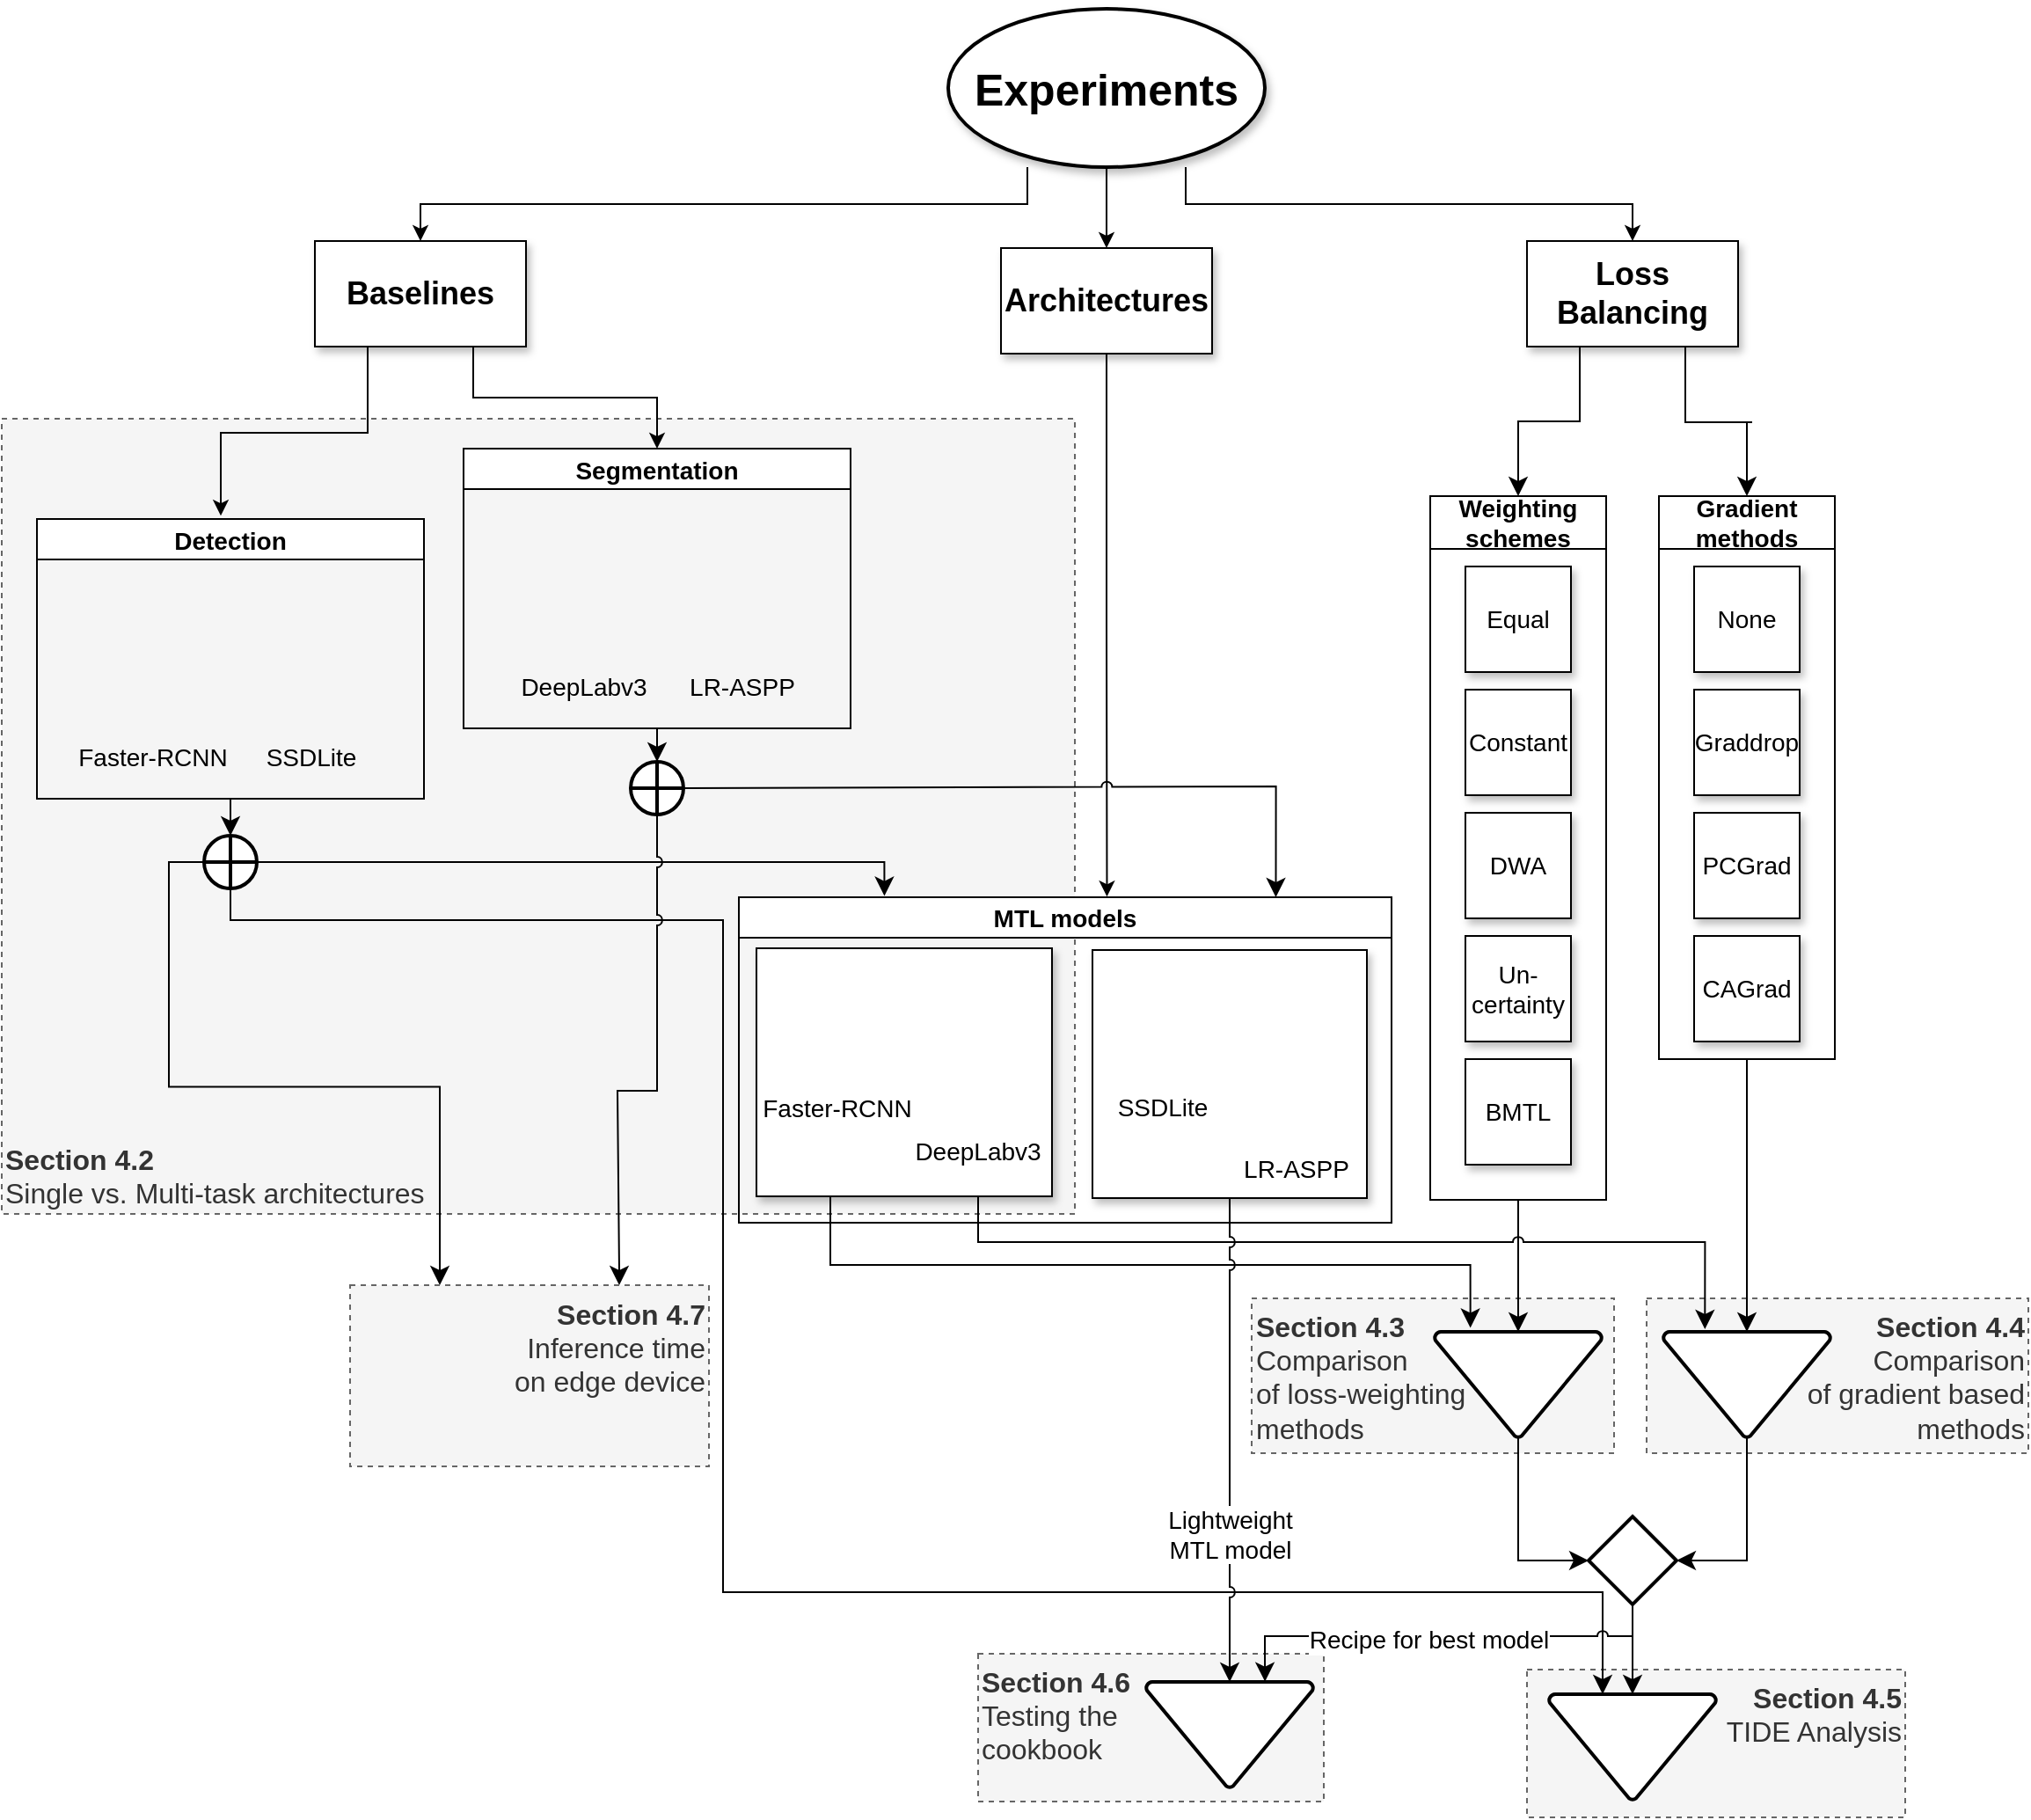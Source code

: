 <mxfile version="20.8.20" type="device" pages="2"><diagram id="kgpKYQtTHZ0yAKxKKP6v" name="Architecture map "><mxGraphModel dx="1900" dy="645" grid="1" gridSize="10" guides="1" tooltips="1" connect="1" arrows="1" fold="1" page="1" pageScale="1" pageWidth="850" pageHeight="1100" math="0" shadow="0"><root><mxCell id="0"/><mxCell id="1" parent="0"/><mxCell id="DkZhqdJDc62oxKZtcoR8-10" value="&lt;b&gt;Section 4.6&lt;/b&gt;&lt;br&gt;Testing the&lt;br&gt;cookbook" style="rounded=0;whiteSpace=wrap;html=1;glass=0;strokeColor=#666666;fontSize=16;fillColor=#f5f5f5;dashed=1;verticalAlign=top;align=left;fontColor=#333333;" parent="1" vertex="1"><mxGeometry x="255" y="950" width="196.5" height="84" as="geometry"/></mxCell><mxCell id="PfqBYyrYdKIxIjq-HDQ9-119" value="&lt;b&gt;Section 4.3&lt;br&gt;&lt;/b&gt;Comparison&lt;br&gt;of loss-weighting&lt;br&gt;methods" style="rounded=0;whiteSpace=wrap;html=1;glass=0;strokeColor=#666666;fontSize=16;fillColor=#f5f5f5;dashed=1;verticalAlign=top;align=left;fontColor=#333333;" parent="1" vertex="1"><mxGeometry x="410.5" y="748" width="206" height="88" as="geometry"/></mxCell><mxCell id="PfqBYyrYdKIxIjq-HDQ9-120" value="&lt;b&gt;Section 4.4&lt;br&gt;&lt;/b&gt;Comparison&lt;br&gt;of gradient based&lt;br&gt;methods" style="rounded=0;whiteSpace=wrap;html=1;glass=0;strokeColor=#666666;fontSize=16;fillColor=#f5f5f5;dashed=1;verticalAlign=top;align=right;fontColor=#333333;" parent="1" vertex="1"><mxGeometry x="635" y="748" width="217" height="88" as="geometry"/></mxCell><mxCell id="PfqBYyrYdKIxIjq-HDQ9-121" value="&lt;b&gt;Section 4.5&lt;/b&gt;&lt;br&gt;TIDE Analysis" style="rounded=0;whiteSpace=wrap;html=1;glass=0;strokeColor=#666666;fontSize=16;fillColor=#f5f5f5;dashed=1;verticalAlign=top;align=right;fontColor=#333333;" parent="1" vertex="1"><mxGeometry x="567" y="959" width="215" height="84" as="geometry"/></mxCell><mxCell id="PfqBYyrYdKIxIjq-HDQ9-96" value="&lt;b style=&quot;&quot;&gt;Section 4.2&lt;br&gt;&lt;/b&gt;Single vs. Multi-task architectures" style="rounded=0;whiteSpace=wrap;html=1;glass=0;strokeColor=#666666;fontSize=16;fillColor=#f5f5f5;dashed=1;verticalAlign=bottom;align=left;fontColor=#333333;" parent="1" vertex="1"><mxGeometry x="-300" y="248" width="610" height="452" as="geometry"/></mxCell><mxCell id="8-hcgIQhrt1f13P_pbqI-6" style="edgeStyle=orthogonalEdgeStyle;orthogonalLoop=1;jettySize=auto;html=1;exitX=0.25;exitY=1;exitDx=0;exitDy=0;rounded=0;labelBackgroundColor=none;fontColor=default;fontSize=14;strokeWidth=1;" parent="1" source="8-hcgIQhrt1f13P_pbqI-1" target="8-hcgIQhrt1f13P_pbqI-2" edge="1"><mxGeometry relative="1" as="geometry"/></mxCell><mxCell id="8-hcgIQhrt1f13P_pbqI-8" style="edgeStyle=orthogonalEdgeStyle;orthogonalLoop=1;jettySize=auto;html=1;exitX=0.75;exitY=1;exitDx=0;exitDy=0;rounded=0;labelBackgroundColor=none;fontColor=default;fontSize=14;strokeWidth=1;" parent="1" source="8-hcgIQhrt1f13P_pbqI-1" target="8-hcgIQhrt1f13P_pbqI-4" edge="1"><mxGeometry relative="1" as="geometry"/></mxCell><mxCell id="Mx8jgaXCd5sibuefGBAB-28" style="edgeStyle=orthogonalEdgeStyle;rounded=0;orthogonalLoop=1;jettySize=auto;html=1;exitX=0.5;exitY=1;exitDx=0;exitDy=0;exitPerimeter=0;fontFamily=Helvetica;fontSize=14;fontColor=default;startSize=23;" parent="1" source="8-hcgIQhrt1f13P_pbqI-1" target="8-hcgIQhrt1f13P_pbqI-3" edge="1"><mxGeometry relative="1" as="geometry"/></mxCell><mxCell id="8-hcgIQhrt1f13P_pbqI-1" value="Experiments" style="whiteSpace=wrap;html=1;rounded=0;labelBackgroundColor=none;fontSize=25;fontStyle=1;strokeWidth=2;labelBorderColor=none;shadow=1;shape=mxgraph.flowchart.start_1;aspect=fixed;" parent="1" vertex="1"><mxGeometry x="238" y="15" width="180" height="90" as="geometry"/></mxCell><mxCell id="8-hcgIQhrt1f13P_pbqI-40" style="edgeStyle=orthogonalEdgeStyle;orthogonalLoop=1;jettySize=auto;html=1;exitX=0.25;exitY=1;exitDx=0;exitDy=0;entryX=0.475;entryY=-0.012;entryDx=0;entryDy=0;entryPerimeter=0;rounded=0;labelBackgroundColor=none;fontColor=default;fontSize=14;" parent="1" source="8-hcgIQhrt1f13P_pbqI-2" target="8-hcgIQhrt1f13P_pbqI-78" edge="1"><mxGeometry relative="1" as="geometry"><mxPoint x="-25" y="280" as="targetPoint"/></mxGeometry></mxCell><mxCell id="8-hcgIQhrt1f13P_pbqI-41" style="edgeStyle=orthogonalEdgeStyle;orthogonalLoop=1;jettySize=auto;html=1;exitX=0.75;exitY=1;exitDx=0;exitDy=0;entryX=0.5;entryY=0;entryDx=0;entryDy=0;rounded=0;labelBackgroundColor=none;fontColor=default;fontSize=14;" parent="1" source="8-hcgIQhrt1f13P_pbqI-2" target="PfqBYyrYdKIxIjq-HDQ9-33" edge="1"><mxGeometry relative="1" as="geometry"><mxPoint x="54" y="265" as="targetPoint"/></mxGeometry></mxCell><mxCell id="8-hcgIQhrt1f13P_pbqI-2" value="Baselines" style="whiteSpace=wrap;html=1;rounded=0;labelBackgroundColor=none;fontSize=18;fontStyle=1;strokeWidth=1;labelBorderColor=none;shadow=1;" parent="1" vertex="1"><mxGeometry x="-122" y="147" width="120" height="60" as="geometry"/></mxCell><mxCell id="8-hcgIQhrt1f13P_pbqI-81" style="edgeStyle=orthogonalEdgeStyle;orthogonalLoop=1;jettySize=auto;html=1;exitX=0.5;exitY=1;exitDx=0;exitDy=0;entryX=0.564;entryY=-0.002;entryDx=0;entryDy=0;rounded=0;labelBackgroundColor=none;fontColor=default;fontSize=14;entryPerimeter=0;" parent="1" source="8-hcgIQhrt1f13P_pbqI-3" target="Mx8jgaXCd5sibuefGBAB-18" edge="1"><mxGeometry relative="1" as="geometry"><mxPoint x="319.5" y="520" as="targetPoint"/></mxGeometry></mxCell><mxCell id="8-hcgIQhrt1f13P_pbqI-3" value="Architectures" style="whiteSpace=wrap;html=1;rounded=0;labelBackgroundColor=none;fontSize=18;fontStyle=1;strokeWidth=1;labelBorderColor=none;shadow=1;" parent="1" vertex="1"><mxGeometry x="268" y="151" width="120" height="60" as="geometry"/></mxCell><mxCell id="PfqBYyrYdKIxIjq-HDQ9-105" style="edgeStyle=orthogonalEdgeStyle;rounded=0;orthogonalLoop=1;jettySize=auto;html=1;exitX=0.25;exitY=1;exitDx=0;exitDy=0;fontSize=14;startSize=8;endSize=8;" parent="1" source="8-hcgIQhrt1f13P_pbqI-4" target="8-hcgIQhrt1f13P_pbqI-130" edge="1"><mxGeometry relative="1" as="geometry"><mxPoint x="679.13" y="299.18" as="targetPoint"/></mxGeometry></mxCell><mxCell id="PfqBYyrYdKIxIjq-HDQ9-106" style="edgeStyle=orthogonalEdgeStyle;rounded=0;orthogonalLoop=1;jettySize=auto;html=1;exitX=0.75;exitY=1;exitDx=0;exitDy=0;fontSize=14;startSize=8;endSize=8;entryX=0.5;entryY=0;entryDx=0;entryDy=0;" parent="1" source="8-hcgIQhrt1f13P_pbqI-4" target="PfqBYyrYdKIxIjq-HDQ9-97" edge="1"><mxGeometry relative="1" as="geometry"><Array as="points"><mxPoint x="695" y="250"/><mxPoint x="730" y="250"/></Array></mxGeometry></mxCell><mxCell id="8-hcgIQhrt1f13P_pbqI-4" value="Loss Balancing" style="whiteSpace=wrap;html=1;rounded=0;labelBackgroundColor=none;fontSize=18;fontStyle=1;strokeWidth=1;labelBorderColor=none;shadow=1;" parent="1" vertex="1"><mxGeometry x="567" y="147" width="120" height="60" as="geometry"/></mxCell><mxCell id="PfqBYyrYdKIxIjq-HDQ9-42" style="edgeStyle=orthogonalEdgeStyle;orthogonalLoop=1;jettySize=auto;html=1;exitX=1;exitY=0.5;exitDx=0;exitDy=0;entryX=0.223;entryY=-0.004;entryDx=0;entryDy=0;fontSize=14;startSize=8;endSize=8;rounded=0;exitPerimeter=0;entryPerimeter=0;" parent="1" source="57EHdUrbjFuscUW8FKz--9" target="Mx8jgaXCd5sibuefGBAB-18" edge="1"><mxGeometry relative="1" as="geometry"><mxPoint x="214.75" y="520" as="targetPoint"/></mxGeometry></mxCell><mxCell id="PfqBYyrYdKIxIjq-HDQ9-131" style="edgeStyle=orthogonalEdgeStyle;rounded=0;orthogonalLoop=1;jettySize=auto;html=1;fontSize=14;startSize=8;endSize=8;startArrow=none;exitX=0.5;exitY=1;exitDx=0;exitDy=0;exitPerimeter=0;jumpStyle=arc;" parent="1" source="57EHdUrbjFuscUW8FKz--9" target="PfqBYyrYdKIxIjq-HDQ9-116" edge="1"><mxGeometry relative="1" as="geometry"><mxPoint x="610" y="960" as="targetPoint"/><Array as="points"><mxPoint x="-170" y="533"/><mxPoint x="110" y="533"/><mxPoint x="110" y="915"/><mxPoint x="610" y="915"/></Array></mxGeometry></mxCell><mxCell id="57EHdUrbjFuscUW8FKz--7" style="edgeStyle=orthogonalEdgeStyle;rounded=0;orthogonalLoop=1;jettySize=auto;html=1;exitX=0;exitY=0.5;exitDx=0;exitDy=0;entryX=0.25;entryY=0;entryDx=0;entryDy=0;strokeWidth=1;fontSize=18;startSize=8;endSize=8;startArrow=none;exitPerimeter=0;jumpStyle=arc;" parent="1" source="57EHdUrbjFuscUW8FKz--9" target="57EHdUrbjFuscUW8FKz--6" edge="1"><mxGeometry relative="1" as="geometry"/></mxCell><mxCell id="57EHdUrbjFuscUW8FKz--23" style="edgeStyle=orthogonalEdgeStyle;rounded=0;orthogonalLoop=1;jettySize=auto;html=1;exitX=0.5;exitY=1;exitDx=0;exitDy=0;entryX=0.5;entryY=0;entryDx=0;entryDy=0;entryPerimeter=0;strokeWidth=1;fontSize=18;startSize=8;endSize=8;" parent="1" source="8-hcgIQhrt1f13P_pbqI-78" target="57EHdUrbjFuscUW8FKz--9" edge="1"><mxGeometry relative="1" as="geometry"/></mxCell><mxCell id="8-hcgIQhrt1f13P_pbqI-78" value="Detection" style="swimlane;labelBorderColor=none;labelBackgroundColor=none;glass=0;rounded=0;fontSize=14;fillColor=#FFFFFF;" parent="1" vertex="1"><mxGeometry x="-280" y="305" width="220" height="159" as="geometry"/></mxCell><mxCell id="PfqBYyrYdKIxIjq-HDQ9-111" style="edgeStyle=orthogonalEdgeStyle;rounded=0;orthogonalLoop=1;jettySize=auto;html=1;exitX=0.5;exitY=1;exitDx=0;exitDy=0;entryX=0.5;entryY=0;entryDx=0;entryDy=0;entryPerimeter=0;fontSize=14;startSize=8;endSize=8;" parent="1" source="8-hcgIQhrt1f13P_pbqI-130" target="PfqBYyrYdKIxIjq-HDQ9-108" edge="1"><mxGeometry relative="1" as="geometry"/></mxCell><mxCell id="8-hcgIQhrt1f13P_pbqI-130" value="Weighting schemes" style="swimlane;labelBackgroundColor=none;fontFamily=Helvetica;fontSize=14;startSize=30;whiteSpace=wrap;rounded=0;" parent="1" vertex="1"><mxGeometry x="512" y="292" width="100" height="400" as="geometry"/></mxCell><mxCell id="8-hcgIQhrt1f13P_pbqI-125" value="Constant" style="rounded=0;whiteSpace=wrap;html=1;labelBackgroundColor=none;fontFamily=Helvetica;fontSize=14;startSize=30;shadow=1;" parent="8-hcgIQhrt1f13P_pbqI-130" vertex="1"><mxGeometry x="20" y="110" width="60" height="60" as="geometry"/></mxCell><mxCell id="8-hcgIQhrt1f13P_pbqI-126" value="DWA" style="rounded=0;whiteSpace=wrap;html=1;labelBackgroundColor=none;fontFamily=Helvetica;fontSize=14;startSize=30;shadow=1;" parent="8-hcgIQhrt1f13P_pbqI-130" vertex="1"><mxGeometry x="20" y="180" width="60" height="60" as="geometry"/></mxCell><mxCell id="8-hcgIQhrt1f13P_pbqI-127" value="Un-certainty" style="rounded=0;whiteSpace=wrap;html=1;labelBackgroundColor=none;fontFamily=Helvetica;fontSize=14;startSize=30;shadow=1;" parent="8-hcgIQhrt1f13P_pbqI-130" vertex="1"><mxGeometry x="20" y="250" width="60" height="60" as="geometry"/></mxCell><mxCell id="8-hcgIQhrt1f13P_pbqI-129" value="BMTL" style="rounded=0;whiteSpace=wrap;html=1;labelBackgroundColor=none;fontFamily=Helvetica;fontSize=14;startSize=30;shadow=1;" parent="8-hcgIQhrt1f13P_pbqI-130" vertex="1"><mxGeometry x="20" y="320" width="60" height="60" as="geometry"/></mxCell><mxCell id="8-hcgIQhrt1f13P_pbqI-137" value="Equal" style="rounded=0;whiteSpace=wrap;html=1;labelBackgroundColor=none;fontFamily=Helvetica;fontSize=14;startSize=30;shadow=1;" parent="8-hcgIQhrt1f13P_pbqI-130" vertex="1"><mxGeometry x="20" y="40" width="60" height="60" as="geometry"/></mxCell><mxCell id="PfqBYyrYdKIxIjq-HDQ9-41" style="edgeStyle=orthogonalEdgeStyle;orthogonalLoop=1;jettySize=auto;html=1;entryX=0.25;entryY=1;entryDx=0;entryDy=0;fontSize=14;startSize=8;endSize=8;rounded=0;exitX=1;exitY=0.5;exitDx=0;exitDy=0;exitPerimeter=0;jumpStyle=arc;" parent="1" source="57EHdUrbjFuscUW8FKz--19" edge="1"><mxGeometry relative="1" as="geometry"><Array as="points"><mxPoint x="424" y="457"/></Array><mxPoint x="424.25" y="520" as="targetPoint"/></mxGeometry></mxCell><mxCell id="57EHdUrbjFuscUW8FKz--8" style="edgeStyle=orthogonalEdgeStyle;rounded=0;orthogonalLoop=1;jettySize=auto;html=1;exitX=0.5;exitY=1;exitDx=0;exitDy=0;entryX=0.75;entryY=0;entryDx=0;entryDy=0;strokeWidth=1;fontSize=18;startSize=8;endSize=8;startArrow=none;jumpStyle=arc;" parent="1" source="57EHdUrbjFuscUW8FKz--19" target="57EHdUrbjFuscUW8FKz--6" edge="1"><mxGeometry relative="1" as="geometry"><Array as="points"><mxPoint x="73" y="630"/><mxPoint x="50" y="630"/><mxPoint x="50" y="720"/><mxPoint x="51" y="720"/></Array></mxGeometry></mxCell><mxCell id="57EHdUrbjFuscUW8FKz--21" style="edgeStyle=orthogonalEdgeStyle;rounded=0;orthogonalLoop=1;jettySize=auto;html=1;exitX=0.5;exitY=1;exitDx=0;exitDy=0;entryX=0.5;entryY=0;entryDx=0;entryDy=0;entryPerimeter=0;strokeWidth=1;fontSize=18;startSize=8;endSize=8;" parent="1" source="PfqBYyrYdKIxIjq-HDQ9-33" target="57EHdUrbjFuscUW8FKz--19" edge="1"><mxGeometry relative="1" as="geometry"/></mxCell><mxCell id="PfqBYyrYdKIxIjq-HDQ9-33" value="Segmentation" style="swimlane;labelBorderColor=none;labelBackgroundColor=none;glass=0;rounded=0;fontSize=14;fillColor=#FFFFFF;" parent="1" vertex="1"><mxGeometry x="-37.5" y="265" width="220" height="159" as="geometry"/></mxCell><mxCell id="57EHdUrbjFuscUW8FKz--49" value="DeepLabv3" style="shape=image;verticalLabelPosition=bottom;labelBackgroundColor=none;verticalAlign=top;aspect=fixed;imageAspect=0;image=https://cdn-icons-png.flaticon.com/512/6461/6461819.png;imageBackground=none;fontSize=14;flipV=0;flipH=1;" parent="PfqBYyrYdKIxIjq-HDQ9-33" vertex="1"><mxGeometry x="27.5" y="38.5" width="82" height="82" as="geometry"/></mxCell><mxCell id="PfqBYyrYdKIxIjq-HDQ9-113" style="edgeStyle=orthogonalEdgeStyle;rounded=0;orthogonalLoop=1;jettySize=auto;html=1;exitX=0.5;exitY=1;exitDx=0;exitDy=0;entryX=0.5;entryY=0;entryDx=0;entryDy=0;entryPerimeter=0;fontSize=14;startSize=8;endSize=8;" parent="1" source="PfqBYyrYdKIxIjq-HDQ9-97" target="PfqBYyrYdKIxIjq-HDQ9-109" edge="1"><mxGeometry relative="1" as="geometry"/></mxCell><mxCell id="PfqBYyrYdKIxIjq-HDQ9-97" value="Gradient methods" style="swimlane;labelBackgroundColor=none;fontFamily=Helvetica;fontSize=14;startSize=30;whiteSpace=wrap;rounded=0;" parent="1" vertex="1"><mxGeometry x="642" y="292" width="100" height="320" as="geometry"/></mxCell><mxCell id="PfqBYyrYdKIxIjq-HDQ9-98" value="Graddrop" style="rounded=0;whiteSpace=wrap;html=1;labelBackgroundColor=none;fontFamily=Helvetica;fontSize=14;startSize=30;shadow=1;" parent="PfqBYyrYdKIxIjq-HDQ9-97" vertex="1"><mxGeometry x="20" y="110" width="60" height="60" as="geometry"/></mxCell><mxCell id="PfqBYyrYdKIxIjq-HDQ9-99" value="PCGrad" style="rounded=0;whiteSpace=wrap;html=1;labelBackgroundColor=none;fontFamily=Helvetica;fontSize=14;startSize=30;shadow=1;" parent="PfqBYyrYdKIxIjq-HDQ9-97" vertex="1"><mxGeometry x="20" y="180" width="60" height="60" as="geometry"/></mxCell><mxCell id="PfqBYyrYdKIxIjq-HDQ9-100" value="CAGrad" style="rounded=0;whiteSpace=wrap;html=1;labelBackgroundColor=none;fontFamily=Helvetica;fontSize=14;startSize=30;shadow=1;" parent="PfqBYyrYdKIxIjq-HDQ9-97" vertex="1"><mxGeometry x="20" y="250" width="60" height="60" as="geometry"/></mxCell><mxCell id="PfqBYyrYdKIxIjq-HDQ9-102" value="None" style="rounded=0;whiteSpace=wrap;html=1;labelBackgroundColor=none;fontFamily=Helvetica;fontSize=14;startSize=30;shadow=1;" parent="PfqBYyrYdKIxIjq-HDQ9-97" vertex="1"><mxGeometry x="20" y="40" width="60" height="60" as="geometry"/></mxCell><mxCell id="DkZhqdJDc62oxKZtcoR8-2" style="edgeStyle=orthogonalEdgeStyle;rounded=0;orthogonalLoop=1;jettySize=auto;html=1;exitX=0.5;exitY=1;exitDx=0;exitDy=0;exitPerimeter=0;entryX=0;entryY=0.5;entryDx=0;entryDy=0;fontSize=14;startSize=8;endSize=8;entryPerimeter=0;" parent="1" source="PfqBYyrYdKIxIjq-HDQ9-108" target="DkZhqdJDc62oxKZtcoR8-1" edge="1"><mxGeometry relative="1" as="geometry"/></mxCell><mxCell id="PfqBYyrYdKIxIjq-HDQ9-108" value="" style="strokeWidth=2;html=1;shape=mxgraph.flowchart.merge_or_storage;whiteSpace=wrap;glass=0;strokeColor=#000000;fontSize=14;fillColor=default;gradientColor=none;labelBackgroundColor=none;" parent="1" vertex="1"><mxGeometry x="514.5" y="767" width="95" height="60" as="geometry"/></mxCell><mxCell id="DkZhqdJDc62oxKZtcoR8-3" style="edgeStyle=orthogonalEdgeStyle;rounded=0;orthogonalLoop=1;jettySize=auto;html=1;exitX=0.5;exitY=1;exitDx=0;exitDy=0;exitPerimeter=0;entryX=1;entryY=0.5;entryDx=0;entryDy=0;fontSize=14;startSize=8;endSize=8;entryPerimeter=0;" parent="1" source="PfqBYyrYdKIxIjq-HDQ9-109" target="DkZhqdJDc62oxKZtcoR8-1" edge="1"><mxGeometry relative="1" as="geometry"/></mxCell><mxCell id="PfqBYyrYdKIxIjq-HDQ9-109" value="" style="strokeWidth=2;html=1;shape=mxgraph.flowchart.merge_or_storage;whiteSpace=wrap;glass=0;strokeColor=#000000;fontSize=14;fillColor=default;gradientColor=none;" parent="1" vertex="1"><mxGeometry x="644.5" y="767" width="95" height="60" as="geometry"/></mxCell><mxCell id="PfqBYyrYdKIxIjq-HDQ9-110" style="edgeStyle=orthogonalEdgeStyle;rounded=0;orthogonalLoop=1;jettySize=auto;html=1;exitX=0.25;exitY=1;exitDx=0;exitDy=0;entryX=0.214;entryY=-0.038;entryDx=0;entryDy=0;entryPerimeter=0;fontSize=14;startSize=8;endSize=8;jumpStyle=arc;" parent="1" source="PfqBYyrYdKIxIjq-HDQ9-49" target="PfqBYyrYdKIxIjq-HDQ9-108" edge="1"><mxGeometry relative="1" as="geometry"><Array as="points"><mxPoint x="229" y="729"/><mxPoint x="631" y="729"/></Array></mxGeometry></mxCell><mxCell id="PfqBYyrYdKIxIjq-HDQ9-112" style="edgeStyle=orthogonalEdgeStyle;rounded=0;orthogonalLoop=1;jettySize=auto;html=1;exitX=0.75;exitY=1;exitDx=0;exitDy=0;entryX=0.249;entryY=-0.025;entryDx=0;entryDy=0;entryPerimeter=0;fontSize=14;startSize=8;endSize=8;jumpStyle=arc;" parent="1" source="PfqBYyrYdKIxIjq-HDQ9-49" target="PfqBYyrYdKIxIjq-HDQ9-109" edge="1"><mxGeometry relative="1" as="geometry"><Array as="points"><mxPoint x="313" y="716"/><mxPoint x="773" y="716"/></Array></mxGeometry></mxCell><mxCell id="PfqBYyrYdKIxIjq-HDQ9-116" value="" style="strokeWidth=2;html=1;shape=mxgraph.flowchart.merge_or_storage;whiteSpace=wrap;glass=0;strokeColor=#000000;fontSize=14;fillColor=default;gradientColor=none;" parent="1" vertex="1"><mxGeometry x="579.5" y="973" width="95" height="60" as="geometry"/></mxCell><mxCell id="DkZhqdJDc62oxKZtcoR8-5" style="edgeStyle=orthogonalEdgeStyle;rounded=0;orthogonalLoop=1;jettySize=auto;html=1;exitX=0.5;exitY=1;exitDx=0;exitDy=0;fontSize=14;startSize=8;endSize=8;entryX=0.711;entryY=-0.003;entryDx=0;entryDy=0;entryPerimeter=0;jumpStyle=arc;" parent="1" source="DkZhqdJDc62oxKZtcoR8-1" target="DkZhqdJDc62oxKZtcoR8-8" edge="1"><mxGeometry relative="1" as="geometry"><mxPoint x="491" y="990" as="targetPoint"/><Array as="points"><mxPoint x="627" y="940"/><mxPoint x="418" y="940"/></Array></mxGeometry></mxCell><mxCell id="DkZhqdJDc62oxKZtcoR8-13" value="Recipe for best model" style="edgeLabel;html=1;align=center;verticalAlign=middle;resizable=0;points=[];fontSize=14;" parent="DkZhqdJDc62oxKZtcoR8-5" vertex="1" connectable="0"><mxGeometry x="-0.084" relative="1" as="geometry"><mxPoint x="-18" y="2" as="offset"/></mxGeometry></mxCell><mxCell id="DkZhqdJDc62oxKZtcoR8-6" style="edgeStyle=orthogonalEdgeStyle;rounded=0;orthogonalLoop=1;jettySize=auto;html=1;exitX=0.5;exitY=1;exitDx=0;exitDy=0;fontSize=14;startSize=8;endSize=8;jumpStyle=arc;" parent="1" source="DkZhqdJDc62oxKZtcoR8-1" target="PfqBYyrYdKIxIjq-HDQ9-116" edge="1"><mxGeometry relative="1" as="geometry"/></mxCell><mxCell id="DkZhqdJDc62oxKZtcoR8-1" value="" style="shape=mxgraph.flowchart.decision;perimeter=rectanglePerimeter;whiteSpace=wrap;html=1;backgroundOutline=1;glass=0;strokeColor=default;fontSize=14;fillColor=default;gradientColor=none;aspect=fixed;strokeWidth=2;" parent="1" vertex="1"><mxGeometry x="602" y="872" width="50" height="50" as="geometry"/></mxCell><mxCell id="DkZhqdJDc62oxKZtcoR8-8" value="" style="strokeWidth=2;html=1;shape=mxgraph.flowchart.merge_or_storage;whiteSpace=wrap;glass=0;strokeColor=#000000;fontSize=14;fillColor=default;gradientColor=none;" parent="1" vertex="1"><mxGeometry x="350.5" y="966" width="95" height="60" as="geometry"/></mxCell><mxCell id="DkZhqdJDc62oxKZtcoR8-9" style="edgeStyle=orthogonalEdgeStyle;rounded=0;orthogonalLoop=1;jettySize=auto;html=1;entryX=0.5;entryY=0;entryDx=0;entryDy=0;entryPerimeter=0;fontSize=14;startSize=8;endSize=8;jumpStyle=arc;exitX=0.5;exitY=1;exitDx=0;exitDy=0;" parent="1" source="57EHdUrbjFuscUW8FKz--28" target="DkZhqdJDc62oxKZtcoR8-8" edge="1"><mxGeometry relative="1" as="geometry"><mxPoint x="473" y="668" as="sourcePoint"/></mxGeometry></mxCell><mxCell id="DkZhqdJDc62oxKZtcoR8-14" value="Lightweight&lt;br style=&quot;font-size: 14px;&quot;&gt;MTL model" style="edgeLabel;html=1;align=center;verticalAlign=middle;resizable=0;points=[];fontSize=14;" parent="DkZhqdJDc62oxKZtcoR8-9" vertex="1" connectable="0"><mxGeometry x="-0.15" y="1" relative="1" as="geometry"><mxPoint x="-1" y="74" as="offset"/></mxGeometry></mxCell><mxCell id="57EHdUrbjFuscUW8FKz--19" value="" style="verticalLabelPosition=bottom;verticalAlign=top;html=1;shape=mxgraph.flowchart.summing_function;strokeWidth=2;fontSize=18;" parent="1" vertex="1"><mxGeometry x="57.5" y="443" width="30" height="30" as="geometry"/></mxCell><mxCell id="57EHdUrbjFuscUW8FKz--9" value="" style="verticalLabelPosition=bottom;verticalAlign=top;html=1;shape=mxgraph.flowchart.summing_function;strokeWidth=2;fontSize=18;" parent="1" vertex="1"><mxGeometry x="-185" y="485" width="30" height="30" as="geometry"/></mxCell><mxCell id="57EHdUrbjFuscUW8FKz--6" value="&lt;b&gt;Section 4.7&lt;/b&gt;&lt;br&gt;Inference time&lt;br&gt;on edge device" style="rounded=0;whiteSpace=wrap;html=1;glass=0;strokeColor=#666666;fontSize=16;fillColor=#f5f5f5;dashed=1;verticalAlign=top;align=right;fontColor=#333333;" parent="1" vertex="1"><mxGeometry x="-102" y="740.5" width="204" height="103" as="geometry"/></mxCell><mxCell id="57EHdUrbjFuscUW8FKz--45" value="" style="shape=image;verticalLabelPosition=bottom;labelBackgroundColor=default;verticalAlign=top;aspect=fixed;imageAspect=0;image=https://cdn-icons-png.flaticon.com/512/9650/9650658.png;" parent="1" vertex="1"><mxGeometry x="-91" y="757.75" width="72.5" height="72.5" as="geometry"/></mxCell><mxCell id="57EHdUrbjFuscUW8FKz--50" value="LR-ASPP" style="shape=image;verticalLabelPosition=bottom;labelBackgroundColor=none;verticalAlign=top;aspect=fixed;imageAspect=0;image=https://cdn-icons-png.flaticon.com/512/6461/6461819.png;imageBackground=none;fontSize=14;imageBorder=none;flipV=0;flipH=1;" parent="1" vertex="1"><mxGeometry x="80" y="303.5" width="82" height="82" as="geometry"/></mxCell><mxCell id="57EHdUrbjFuscUW8FKz--53" value="Faster-RCNN" style="shape=image;verticalLabelPosition=bottom;labelBackgroundColor=none;verticalAlign=top;aspect=fixed;imageAspect=0;image=https://cdn-icons-png.flaticon.com/512/6461/6461819.png;imageBackground=none;fontSize=14;flipV=0;flipH=1;" parent="1" vertex="1"><mxGeometry x="-255" y="343.5" width="82" height="82" as="geometry"/></mxCell><mxCell id="57EHdUrbjFuscUW8FKz--54" value="SSDLite" style="shape=image;verticalLabelPosition=bottom;labelBackgroundColor=none;verticalAlign=top;aspect=fixed;imageAspect=0;image=https://cdn-icons-png.flaticon.com/512/6461/6461819.png;imageBackground=none;fontSize=14;imageBorder=none;flipV=0;flipH=1;" parent="1" vertex="1"><mxGeometry x="-165" y="343.5" width="82" height="82" as="geometry"/></mxCell><mxCell id="PfqBYyrYdKIxIjq-HDQ9-50" value="" style="group;fontSize=14;shadow=1;" parent="1" vertex="1" connectable="0"><mxGeometry x="119" y="542" width="168" height="180" as="geometry"/></mxCell><mxCell id="Mx8jgaXCd5sibuefGBAB-27" value="" style="group" parent="PfqBYyrYdKIxIjq-HDQ9-50" vertex="1" connectable="0"><mxGeometry x="10" y="7" width="168" height="141" as="geometry"/></mxCell><mxCell id="PfqBYyrYdKIxIjq-HDQ9-49" value="" style="rounded=0;whiteSpace=wrap;html=1;fontSize=14;fillColor=#FFFFFF;strokeColor=default;shadow=1;" parent="Mx8jgaXCd5sibuefGBAB-27" vertex="1"><mxGeometry width="168" height="141" as="geometry"/></mxCell><mxCell id="57EHdUrbjFuscUW8FKz--56" value="Faster-RCNN" style="shape=image;verticalLabelPosition=bottom;labelBackgroundColor=none;verticalAlign=top;aspect=fixed;imageAspect=0;image=https://cdn-icons-png.flaticon.com/512/6461/6461819.png;imageBackground=none;fontSize=14;flipV=0;flipH=1;" parent="Mx8jgaXCd5sibuefGBAB-27" vertex="1"><mxGeometry x="16" y="16" width="60" height="60" as="geometry"/></mxCell><mxCell id="57EHdUrbjFuscUW8FKz--55" value="DeepLabv3" style="shape=image;verticalLabelPosition=bottom;labelBackgroundColor=none;verticalAlign=top;aspect=fixed;imageAspect=0;image=https://cdn-icons-png.flaticon.com/512/6461/6461819.png;imageBackground=none;fontSize=14;flipV=0;flipH=1;" parent="Mx8jgaXCd5sibuefGBAB-27" vertex="1"><mxGeometry x="96" y="40.5" width="60" height="60" as="geometry"/></mxCell><mxCell id="Mx8jgaXCd5sibuefGBAB-18" value="MTL models" style="swimlane;whiteSpace=wrap;html=1;rounded=0;glass=0;labelBackgroundColor=none;labelBorderColor=none;strokeColor=default;fontFamily=Helvetica;fontSize=14;fontColor=default;startSize=23;fillColor=default;" parent="1" vertex="1"><mxGeometry x="119" y="520" width="371" height="185" as="geometry"/></mxCell><mxCell id="Mx8jgaXCd5sibuefGBAB-19" value="" style="group" parent="1" vertex="1" connectable="0"><mxGeometry x="320" y="550" width="156" height="141" as="geometry"/></mxCell><mxCell id="57EHdUrbjFuscUW8FKz--28" value="" style="rounded=0;whiteSpace=wrap;html=1;fontSize=14;fillColor=#FFFFFF;strokeColor=default;shadow=1;" parent="Mx8jgaXCd5sibuefGBAB-19" vertex="1"><mxGeometry width="156" height="141" as="geometry"/></mxCell><mxCell id="57EHdUrbjFuscUW8FKz--57" value="LR-ASPP" style="shape=image;verticalLabelPosition=bottom;labelBackgroundColor=none;verticalAlign=top;aspect=fixed;imageAspect=0;image=https://cdn-icons-png.flaticon.com/512/6461/6461819.png;imageBackground=none;fontSize=14;imageBorder=none;flipV=0;flipH=1;" parent="Mx8jgaXCd5sibuefGBAB-19" vertex="1"><mxGeometry x="86" y="49.5" width="60" height="60" as="geometry"/></mxCell><mxCell id="57EHdUrbjFuscUW8FKz--58" value="SSDLite" style="shape=image;verticalLabelPosition=bottom;labelBackgroundColor=none;verticalAlign=top;aspect=fixed;imageAspect=0;image=https://cdn-icons-png.flaticon.com/512/6461/6461819.png;imageBackground=none;fontSize=14;imageBorder=none;flipV=0;flipH=1;" parent="Mx8jgaXCd5sibuefGBAB-19" vertex="1"><mxGeometry x="10" y="14.5" width="60" height="60" as="geometry"/></mxCell></root></mxGraphModel></diagram><diagram id="OPUyoP_vW5dnLXSD4640" name="Decision-tree of experiments"><mxGraphModel dx="5027" dy="2580" grid="0" gridSize="10" guides="1" tooltips="1" connect="1" arrows="1" fold="1" page="1" pageScale="1" pageWidth="827" pageHeight="1169" math="0" shadow="0"><root><mxCell id="0"/><mxCell id="1" parent="0"/><mxCell id="Gip9LIGZM5tEjaG_-78B-5" style="edgeStyle=orthogonalEdgeStyle;shape=connector;rounded=0;orthogonalLoop=1;jettySize=auto;html=1;exitX=0.5;exitY=1;exitDx=0;exitDy=0;exitPerimeter=0;entryX=0.5;entryY=0;entryDx=0;entryDy=0;labelBackgroundColor=none;fontFamily=Helvetica;fontSize=16;fontColor=default;endArrow=classic;" parent="1" source="Gip9LIGZM5tEjaG_-78B-2" target="Gip9LIGZM5tEjaG_-78B-3" edge="1"><mxGeometry relative="1" as="geometry"/></mxCell><mxCell id="Gip9LIGZM5tEjaG_-78B-2" value="MTL architecture for mobile robots" style="strokeWidth=2;html=1;shape=mxgraph.flowchart.start_1;whiteSpace=wrap;fontFamily=Helvetica;fontSize=16;labelBackgroundColor=none;" parent="1" vertex="1"><mxGeometry x="328" y="49" width="180" height="83" as="geometry"/></mxCell><mxCell id="Gip9LIGZM5tEjaG_-78B-6" style="edgeStyle=orthogonalEdgeStyle;shape=connector;rounded=0;orthogonalLoop=1;jettySize=auto;html=1;exitX=0.5;exitY=1;exitDx=0;exitDy=0;labelBackgroundColor=none;fontFamily=Helvetica;fontSize=16;fontColor=default;endArrow=classic;" parent="1" source="Gip9LIGZM5tEjaG_-78B-3" target="Gip9LIGZM5tEjaG_-78B-4" edge="1"><mxGeometry relative="1" as="geometry"/></mxCell><mxCell id="Gip9LIGZM5tEjaG_-78B-3" value="Baseline for segmentation and detection" style="rounded=1;whiteSpace=wrap;html=1;absoluteArcSize=1;arcSize=14;strokeWidth=2;fontFamily=Helvetica;fontSize=16;labelBackgroundColor=none;" parent="1" vertex="1"><mxGeometry x="350" y="166" width="136" height="111" as="geometry"/></mxCell><mxCell id="Gip9LIGZM5tEjaG_-78B-8" style="edgeStyle=orthogonalEdgeStyle;rounded=0;orthogonalLoop=1;jettySize=auto;html=1;exitX=0;exitY=0.5;exitDx=0;exitDy=0;exitPerimeter=0;entryX=0.5;entryY=0;entryDx=0;entryDy=0;labelBackgroundColor=none;fontFamily=Helvetica;fontSize=16;fontColor=default;endArrow=classic;" parent="1" source="Gip9LIGZM5tEjaG_-78B-4" target="Gip9LIGZM5tEjaG_-78B-7" edge="1"><mxGeometry relative="1" as="geometry"/></mxCell><mxCell id="Gip9LIGZM5tEjaG_-78B-9" value="performance" style="edgeLabel;html=1;align=center;verticalAlign=middle;resizable=0;points=[];fontSize=16;fontFamily=Helvetica;labelBackgroundColor=default;" parent="Gip9LIGZM5tEjaG_-78B-8" vertex="1" connectable="0"><mxGeometry x="0.056" relative="1" as="geometry"><mxPoint x="22" as="offset"/></mxGeometry></mxCell><mxCell id="Gip9LIGZM5tEjaG_-78B-11" style="edgeStyle=orthogonalEdgeStyle;shape=connector;rounded=0;orthogonalLoop=1;jettySize=auto;html=1;exitX=1;exitY=0.5;exitDx=0;exitDy=0;exitPerimeter=0;entryX=0.5;entryY=0;entryDx=0;entryDy=0;labelBackgroundColor=none;fontFamily=Helvetica;fontSize=16;fontColor=default;endArrow=classic;" parent="1" source="Gip9LIGZM5tEjaG_-78B-4" target="Gip9LIGZM5tEjaG_-78B-10" edge="1"><mxGeometry relative="1" as="geometry"/></mxCell><mxCell id="Gip9LIGZM5tEjaG_-78B-12" value="footprint" style="edgeLabel;html=1;align=center;verticalAlign=middle;resizable=0;points=[];fontSize=16;fontFamily=Helvetica;labelBackgroundColor=default;" parent="Gip9LIGZM5tEjaG_-78B-11" vertex="1" connectable="0"><mxGeometry x="-0.029" y="-1" relative="1" as="geometry"><mxPoint x="1" y="502" as="offset"/></mxGeometry></mxCell><mxCell id="Gip9LIGZM5tEjaG_-78B-4" value="Focus" style="strokeWidth=2;html=1;shape=mxgraph.flowchart.decision;whiteSpace=wrap;fontFamily=Helvetica;fontSize=16;labelBackgroundColor=none;" parent="1" vertex="1"><mxGeometry x="368" y="305" width="100" height="100" as="geometry"/></mxCell><mxCell id="wnN3GDbjsjqlSJhuBF6v-4" style="edgeStyle=orthogonalEdgeStyle;shape=connector;rounded=0;orthogonalLoop=1;jettySize=auto;html=1;exitX=0.5;exitY=1;exitDx=0;exitDy=0;labelBackgroundColor=none;fontFamily=Helvetica;fontSize=16;fontColor=default;endArrow=classic;" parent="1" source="Gip9LIGZM5tEjaG_-78B-7" target="wnN3GDbjsjqlSJhuBF6v-3" edge="1"><mxGeometry relative="1" as="geometry"/></mxCell><mxCell id="Gip9LIGZM5tEjaG_-78B-7" value="FRCNN,&lt;br&gt;Deeplabv3" style="rounded=1;whiteSpace=wrap;html=1;absoluteArcSize=1;arcSize=14;strokeWidth=2;fontFamily=Helvetica;fontSize=16;labelBackgroundColor=none;" parent="1" vertex="1"><mxGeometry x="123" y="388" width="100" height="100" as="geometry"/></mxCell><mxCell id="wnN3GDbjsjqlSJhuBF6v-47" style="edgeStyle=orthogonalEdgeStyle;shape=connector;rounded=0;orthogonalLoop=1;jettySize=auto;html=1;exitX=0.5;exitY=1;exitDx=0;exitDy=0;labelBackgroundColor=none;fontFamily=Helvetica;fontSize=16;fontColor=default;endArrow=classic;" parent="1" source="Gip9LIGZM5tEjaG_-78B-10" target="wnN3GDbjsjqlSJhuBF6v-45" edge="1"><mxGeometry relative="1" as="geometry"/></mxCell><mxCell id="wnN3GDbjsjqlSJhuBF6v-49" value="lightweight model" style="edgeLabel;html=1;align=center;verticalAlign=middle;resizable=0;points=[];fontSize=16;fontFamily=Helvetica;labelBackgroundColor=default;" parent="wnN3GDbjsjqlSJhuBF6v-47" vertex="1" connectable="0"><mxGeometry x="-0.322" y="-4" relative="1" as="geometry"><mxPoint x="10" y="47" as="offset"/></mxGeometry></mxCell><mxCell id="Gip9LIGZM5tEjaG_-78B-10" value="SSDLite,&lt;br&gt;LR-ASPP" style="rounded=1;whiteSpace=wrap;html=1;absoluteArcSize=1;arcSize=14;strokeWidth=2;fontFamily=Helvetica;fontSize=16;labelBackgroundColor=none;" parent="1" vertex="1"><mxGeometry x="645" y="1654" width="100" height="100" as="geometry"/></mxCell><mxCell id="wnN3GDbjsjqlSJhuBF6v-5" style="edgeStyle=orthogonalEdgeStyle;shape=connector;rounded=0;orthogonalLoop=1;jettySize=auto;html=1;exitX=0;exitY=0.5;exitDx=0;exitDy=0;exitPerimeter=0;labelBackgroundColor=none;fontFamily=Helvetica;fontSize=16;fontColor=default;endArrow=classic;entryX=0.5;entryY=0;entryDx=0;entryDy=0;entryPerimeter=0;" parent="1" source="wnN3GDbjsjqlSJhuBF6v-3" target="wnN3GDbjsjqlSJhuBF6v-16" edge="1"><mxGeometry relative="1" as="geometry"><mxPoint x="17" y="741" as="targetPoint"/></mxGeometry></mxCell><mxCell id="wnN3GDbjsjqlSJhuBF6v-10" value="weighting" style="edgeLabel;html=1;align=center;verticalAlign=middle;resizable=0;points=[];fontSize=16;fontFamily=Helvetica;labelBackgroundColor=default;" parent="wnN3GDbjsjqlSJhuBF6v-5" vertex="1" connectable="0"><mxGeometry x="0.175" y="1" relative="1" as="geometry"><mxPoint x="-27" y="14" as="offset"/></mxGeometry></mxCell><mxCell id="wnN3GDbjsjqlSJhuBF6v-6" style="edgeStyle=orthogonalEdgeStyle;shape=connector;rounded=0;orthogonalLoop=1;jettySize=auto;html=1;exitX=1;exitY=0.5;exitDx=0;exitDy=0;exitPerimeter=0;labelBackgroundColor=none;fontFamily=Helvetica;fontSize=16;fontColor=default;endArrow=classic;entryX=0.5;entryY=0;entryDx=0;entryDy=0;" parent="1" source="wnN3GDbjsjqlSJhuBF6v-3" target="wnN3GDbjsjqlSJhuBF6v-8" edge="1"><mxGeometry relative="1" as="geometry"><mxPoint x="295" y="738" as="targetPoint"/></mxGeometry></mxCell><mxCell id="wnN3GDbjsjqlSJhuBF6v-11" value="gradient" style="edgeLabel;html=1;align=center;verticalAlign=middle;resizable=0;points=[];fontSize=16;fontFamily=Helvetica;labelBackgroundColor=default;" parent="wnN3GDbjsjqlSJhuBF6v-6" vertex="1" connectable="0"><mxGeometry x="0.226" y="2" relative="1" as="geometry"><mxPoint y="1" as="offset"/></mxGeometry></mxCell><mxCell id="wnN3GDbjsjqlSJhuBF6v-9" style="edgeStyle=orthogonalEdgeStyle;shape=connector;rounded=0;orthogonalLoop=1;jettySize=auto;html=1;exitX=0.5;exitY=1;exitDx=0;exitDy=0;exitPerimeter=0;labelBackgroundColor=none;fontFamily=Helvetica;fontSize=16;fontColor=default;endArrow=classic;" parent="1" source="wnN3GDbjsjqlSJhuBF6v-3" target="wnN3GDbjsjqlSJhuBF6v-13" edge="1"><mxGeometry relative="1" as="geometry"><mxPoint x="171" y="906" as="targetPoint"/></mxGeometry></mxCell><mxCell id="wnN3GDbjsjqlSJhuBF6v-12" value="both" style="edgeLabel;html=1;align=center;verticalAlign=middle;resizable=0;points=[];fontSize=16;fontFamily=Helvetica;labelBackgroundColor=default;" parent="wnN3GDbjsjqlSJhuBF6v-9" vertex="1" connectable="0"><mxGeometry x="-0.187" y="1" relative="1" as="geometry"><mxPoint as="offset"/></mxGeometry></mxCell><mxCell id="wnN3GDbjsjqlSJhuBF6v-3" value="loss balancing" style="strokeWidth=2;html=1;shape=mxgraph.flowchart.decision;whiteSpace=wrap;fontFamily=Helvetica;fontSize=16;labelBackgroundColor=none;" parent="1" vertex="1"><mxGeometry x="107.5" y="527" width="131" height="131" as="geometry"/></mxCell><mxCell id="wnN3GDbjsjqlSJhuBF6v-23" style="edgeStyle=orthogonalEdgeStyle;shape=connector;rounded=0;orthogonalLoop=1;jettySize=auto;html=1;exitX=0.5;exitY=1;exitDx=0;exitDy=0;labelBackgroundColor=none;fontFamily=Helvetica;fontSize=16;fontColor=default;endArrow=classic;entryX=0;entryY=0.25;entryDx=0;entryDy=0;" parent="1" source="wnN3GDbjsjqlSJhuBF6v-7" target="wnN3GDbjsjqlSJhuBF6v-13" edge="1"><mxGeometry relative="1" as="geometry"><mxPoint x="-38" y="1135" as="targetPoint"/></mxGeometry></mxCell><mxCell id="wnN3GDbjsjqlSJhuBF6v-26" value="feasible solutions" style="edgeLabel;html=1;align=center;verticalAlign=middle;resizable=0;points=[];fontSize=16;fontFamily=Helvetica;labelBackgroundColor=default;" parent="wnN3GDbjsjqlSJhuBF6v-23" vertex="1" connectable="0"><mxGeometry x="-0.521" y="3" relative="1" as="geometry"><mxPoint as="offset"/></mxGeometry></mxCell><mxCell id="wnN3GDbjsjqlSJhuBF6v-7" value="Equal&lt;br&gt;Constant" style="rounded=1;whiteSpace=wrap;html=1;absoluteArcSize=1;arcSize=14;strokeWidth=2;fontFamily=Helvetica;fontSize=16;labelBackgroundColor=none;" parent="1" vertex="1"><mxGeometry x="23" y="797" width="100" height="100" as="geometry"/></mxCell><mxCell id="wnN3GDbjsjqlSJhuBF6v-15" style="edgeStyle=orthogonalEdgeStyle;shape=connector;rounded=0;orthogonalLoop=1;jettySize=auto;html=1;exitX=0.5;exitY=1;exitDx=0;exitDy=0;entryX=1;entryY=0.5;entryDx=0;entryDy=0;labelBackgroundColor=none;fontFamily=Helvetica;fontSize=16;fontColor=default;endArrow=classic;" parent="1" source="wnN3GDbjsjqlSJhuBF6v-8" target="wnN3GDbjsjqlSJhuBF6v-13" edge="1"><mxGeometry relative="1" as="geometry"/></mxCell><mxCell id="wnN3GDbjsjqlSJhuBF6v-8" value="Graddrop&lt;br&gt;PCGrad&lt;br&gt;CAGrad" style="rounded=1;whiteSpace=wrap;html=1;absoluteArcSize=1;arcSize=14;strokeWidth=2;fontFamily=Helvetica;fontSize=16;labelBackgroundColor=none;" parent="1" vertex="1"><mxGeometry x="256" y="668" width="100" height="100" as="geometry"/></mxCell><mxCell id="wnN3GDbjsjqlSJhuBF6v-25" value="best approach" style="edgeStyle=orthogonalEdgeStyle;shape=connector;rounded=0;orthogonalLoop=1;jettySize=auto;html=1;exitX=0.5;exitY=1;exitDx=0;exitDy=0;entryX=0.5;entryY=0;entryDx=0;entryDy=0;entryPerimeter=0;labelBackgroundColor=default;fontFamily=Helvetica;fontSize=16;fontColor=default;endArrow=classic;" parent="1" source="wnN3GDbjsjqlSJhuBF6v-13" target="wnN3GDbjsjqlSJhuBF6v-24" edge="1"><mxGeometry x="-0.47" y="10" relative="1" as="geometry"><mxPoint y="1" as="offset"/></mxGeometry></mxCell><mxCell id="wnN3GDbjsjqlSJhuBF6v-13" value="Combinations" style="rounded=1;whiteSpace=wrap;html=1;absoluteArcSize=1;arcSize=14;strokeWidth=2;fontFamily=Helvetica;fontSize=16;labelBackgroundColor=none;" parent="1" vertex="1"><mxGeometry x="123" y="940" width="100" height="100" as="geometry"/></mxCell><mxCell id="wnN3GDbjsjqlSJhuBF6v-18" style="edgeStyle=orthogonalEdgeStyle;shape=connector;rounded=0;orthogonalLoop=1;jettySize=auto;html=1;exitX=0;exitY=0.5;exitDx=0;exitDy=0;exitPerimeter=0;entryX=0.5;entryY=0;entryDx=0;entryDy=0;labelBackgroundColor=none;fontFamily=Helvetica;fontSize=16;fontColor=default;endArrow=classic;" parent="1" source="wnN3GDbjsjqlSJhuBF6v-16" target="wnN3GDbjsjqlSJhuBF6v-17" edge="1"><mxGeometry relative="1" as="geometry"/></mxCell><mxCell id="wnN3GDbjsjqlSJhuBF6v-20" value="analytical" style="edgeLabel;html=1;align=center;verticalAlign=middle;resizable=0;points=[];fontSize=16;fontFamily=Helvetica;labelBackgroundColor=default;" parent="wnN3GDbjsjqlSJhuBF6v-18" vertex="1" connectable="0"><mxGeometry x="-0.18" y="3" relative="1" as="geometry"><mxPoint x="-6" y="28" as="offset"/></mxGeometry></mxCell><mxCell id="wnN3GDbjsjqlSJhuBF6v-19" style="edgeStyle=orthogonalEdgeStyle;shape=connector;rounded=0;orthogonalLoop=1;jettySize=auto;html=1;exitX=1;exitY=0.5;exitDx=0;exitDy=0;exitPerimeter=0;labelBackgroundColor=none;fontFamily=Helvetica;fontSize=16;fontColor=default;endArrow=classic;" parent="1" source="wnN3GDbjsjqlSJhuBF6v-16" target="wnN3GDbjsjqlSJhuBF6v-7" edge="1"><mxGeometry relative="1" as="geometry"/></mxCell><mxCell id="wnN3GDbjsjqlSJhuBF6v-21" value="observational" style="edgeLabel;html=1;align=center;verticalAlign=middle;resizable=0;points=[];fontSize=16;fontFamily=Helvetica;labelBackgroundColor=default;" parent="wnN3GDbjsjqlSJhuBF6v-19" vertex="1" connectable="0"><mxGeometry x="-0.078" y="4" relative="1" as="geometry"><mxPoint y="1" as="offset"/></mxGeometry></mxCell><mxCell id="wnN3GDbjsjqlSJhuBF6v-16" value="Weight determination" style="strokeWidth=2;html=1;shape=mxgraph.flowchart.decision;whiteSpace=wrap;fontFamily=Helvetica;fontSize=16;labelBackgroundColor=none;" parent="1" vertex="1"><mxGeometry x="-95" y="641" width="136" height="143" as="geometry"/></mxCell><mxCell id="wnN3GDbjsjqlSJhuBF6v-22" style="edgeStyle=orthogonalEdgeStyle;shape=connector;rounded=0;orthogonalLoop=1;jettySize=auto;html=1;exitX=0.5;exitY=1;exitDx=0;exitDy=0;labelBackgroundColor=none;fontFamily=Helvetica;fontSize=16;fontColor=default;endArrow=classic;entryX=0;entryY=0.75;entryDx=0;entryDy=0;" parent="1" source="wnN3GDbjsjqlSJhuBF6v-17" target="wnN3GDbjsjqlSJhuBF6v-13" edge="1"><mxGeometry relative="1" as="geometry"><mxPoint x="-38" y="1142" as="targetPoint"/></mxGeometry></mxCell><mxCell id="wnN3GDbjsjqlSJhuBF6v-27" value="&lt;span style=&quot;color: rgba(0, 0, 0, 0); font-family: monospace; font-size: 0px; text-align: start; background-color: rgb(248, 249, 250);&quot;&gt;%3CmxGraphModel%3E%3Croot%3E%3CmxCell%20id%3D%220%22%2F%3E%3CmxCell%20id%3D%221%22%20parent%3D%220%22%2F%3E%3CmxCell%20id%3D%222%22%20value%3D%22feasible%20solutions%22%20style%3D%22edgeLabel%3Bhtml%3D1%3Balign%3Dcenter%3BverticalAlign%3Dmiddle%3Bresizable%3D0%3Bpoints%3D%5B%5D%3BfontSize%3D16%3BfontFamily%3DHelvetica%3BfontColor%3Ddefault%3B%22%20vertex%3D%221%22%20connectable%3D%220%22%20parent%3D%221%22%3E%3CmxGeometry%20x%3D%2266%22%20y%3D%221091%22%20as%3D%22geometry%22%2F%3E%3C%2FmxCell%3E%3C%2Froot%3E%3C%2FmxGraphModel%3E&lt;/span&gt;" style="edgeLabel;html=1;align=center;verticalAlign=middle;resizable=0;points=[];fontSize=16;fontFamily=Helvetica;labelBackgroundColor=none;" parent="wnN3GDbjsjqlSJhuBF6v-22" vertex="1" connectable="0"><mxGeometry x="-0.743" y="3" relative="1" as="geometry"><mxPoint as="offset"/></mxGeometry></mxCell><mxCell id="wnN3GDbjsjqlSJhuBF6v-28" value="feasible solutions" style="edgeLabel;html=1;align=center;verticalAlign=middle;resizable=0;points=[];fontSize=16;fontFamily=Helvetica;labelBackgroundColor=default;" parent="wnN3GDbjsjqlSJhuBF6v-22" vertex="1" connectable="0"><mxGeometry x="-0.72" y="1" relative="1" as="geometry"><mxPoint as="offset"/></mxGeometry></mxCell><mxCell id="wnN3GDbjsjqlSJhuBF6v-17" value="&lt;span style=&quot;color: rgb(0, 0, 0); font-family: Helvetica; font-size: 16px; font-style: normal; font-variant-ligatures: normal; font-variant-caps: normal; font-weight: 400; letter-spacing: normal; orphans: 2; text-align: center; text-indent: 0px; text-transform: none; widows: 2; word-spacing: 0px; -webkit-text-stroke-width: 0px; background-color: rgb(248, 249, 250); text-decoration-thickness: initial; text-decoration-style: initial; text-decoration-color: initial; float: none; display: inline !important;&quot;&gt;Uncertainty&lt;/span&gt;&lt;br style=&quot;color: rgb(0, 0, 0); font-family: Helvetica; font-size: 16px; font-style: normal; font-variant-ligatures: normal; font-variant-caps: normal; font-weight: 400; letter-spacing: normal; orphans: 2; text-align: center; text-indent: 0px; text-transform: none; widows: 2; word-spacing: 0px; -webkit-text-stroke-width: 0px; background-color: rgb(248, 249, 250); text-decoration-thickness: initial; text-decoration-style: initial; text-decoration-color: initial;&quot;&gt;&lt;span style=&quot;color: rgb(0, 0, 0); font-family: Helvetica; font-size: 16px; font-style: normal; font-variant-ligatures: normal; font-variant-caps: normal; font-weight: 400; letter-spacing: normal; orphans: 2; text-align: center; text-indent: 0px; text-transform: none; widows: 2; word-spacing: 0px; -webkit-text-stroke-width: 0px; background-color: rgb(248, 249, 250); text-decoration-thickness: initial; text-decoration-style: initial; text-decoration-color: initial; float: none; display: inline !important;&quot;&gt;DWA&lt;/span&gt;&lt;br style=&quot;color: rgb(0, 0, 0); font-family: Helvetica; font-size: 16px; font-style: normal; font-variant-ligatures: normal; font-variant-caps: normal; font-weight: 400; letter-spacing: normal; orphans: 2; text-align: center; text-indent: 0px; text-transform: none; widows: 2; word-spacing: 0px; -webkit-text-stroke-width: 0px; background-color: rgb(248, 249, 250); text-decoration-thickness: initial; text-decoration-style: initial; text-decoration-color: initial;&quot;&gt;&lt;span style=&quot;color: rgb(0, 0, 0); font-family: Helvetica; font-size: 16px; font-style: normal; font-variant-ligatures: normal; font-variant-caps: normal; font-weight: 400; letter-spacing: normal; orphans: 2; text-align: center; text-indent: 0px; text-transform: none; widows: 2; word-spacing: 0px; -webkit-text-stroke-width: 0px; background-color: rgb(248, 249, 250); text-decoration-thickness: initial; text-decoration-style: initial; text-decoration-color: initial; float: none; display: inline !important;&quot;&gt;Geometric&lt;br&gt;Difficulty&lt;br&gt;&lt;/span&gt;" style="rounded=1;whiteSpace=wrap;html=1;absoluteArcSize=1;arcSize=14;strokeWidth=2;fontFamily=Helvetica;fontSize=16;labelBackgroundColor=none;" parent="1" vertex="1"><mxGeometry x="-192" y="799" width="100" height="100" as="geometry"/></mxCell><mxCell id="wnN3GDbjsjqlSJhuBF6v-29" style="edgeStyle=orthogonalEdgeStyle;shape=connector;rounded=0;orthogonalLoop=1;jettySize=auto;html=1;exitX=0;exitY=0.5;exitDx=0;exitDy=0;exitPerimeter=0;labelBackgroundColor=none;fontFamily=Helvetica;fontSize=16;fontColor=default;endArrow=classic;" parent="1" source="wnN3GDbjsjqlSJhuBF6v-24" target="wnN3GDbjsjqlSJhuBF6v-38" edge="1"><mxGeometry relative="1" as="geometry"><mxPoint x="-4" y="1464" as="targetPoint"/></mxGeometry></mxCell><mxCell id="wnN3GDbjsjqlSJhuBF6v-32" value="Higher dimension&lt;br&gt;task combinations" style="edgeLabel;html=1;align=center;verticalAlign=middle;resizable=0;points=[];fontSize=16;fontFamily=Helvetica;labelBackgroundColor=default;" parent="wnN3GDbjsjqlSJhuBF6v-29" vertex="1" connectable="0"><mxGeometry x="0.395" relative="1" as="geometry"><mxPoint x="3" y="15" as="offset"/></mxGeometry></mxCell><mxCell id="wnN3GDbjsjqlSJhuBF6v-30" style="edgeStyle=orthogonalEdgeStyle;shape=connector;rounded=0;orthogonalLoop=1;jettySize=auto;html=1;exitX=1;exitY=0.5;exitDx=0;exitDy=0;exitPerimeter=0;labelBackgroundColor=none;fontFamily=Helvetica;fontSize=16;fontColor=default;endArrow=classic;entryX=0.5;entryY=0;entryDx=0;entryDy=0;entryPerimeter=0;" parent="1" source="wnN3GDbjsjqlSJhuBF6v-24" target="wnN3GDbjsjqlSJhuBF6v-41" edge="1"><mxGeometry relative="1" as="geometry"><mxPoint x="334" y="1467" as="targetPoint"/></mxGeometry></mxCell><mxCell id="wnN3GDbjsjqlSJhuBF6v-31" value="given NN tasks" style="edgeLabel;html=1;align=center;verticalAlign=middle;resizable=0;points=[];fontSize=16;fontFamily=Helvetica;labelBackgroundColor=default;" parent="wnN3GDbjsjqlSJhuBF6v-30" vertex="1" connectable="0"><mxGeometry x="-0.193" y="-2" relative="1" as="geometry"><mxPoint x="34" y="37" as="offset"/></mxGeometry></mxCell><mxCell id="wnN3GDbjsjqlSJhuBF6v-46" style="edgeStyle=orthogonalEdgeStyle;shape=connector;rounded=0;orthogonalLoop=1;jettySize=auto;html=1;exitX=0.5;exitY=1;exitDx=0;exitDy=0;exitPerimeter=0;entryX=0;entryY=0.5;entryDx=0;entryDy=0;entryPerimeter=0;labelBackgroundColor=none;fontFamily=Helvetica;fontSize=16;fontColor=default;endArrow=classic;" parent="1" source="wnN3GDbjsjqlSJhuBF6v-24" target="wnN3GDbjsjqlSJhuBF6v-45" edge="1"><mxGeometry relative="1" as="geometry"/></mxCell><mxCell id="wnN3GDbjsjqlSJhuBF6v-24" value="which usecase" style="strokeWidth=2;html=1;shape=mxgraph.flowchart.decision;whiteSpace=wrap;fontFamily=Helvetica;fontSize=16;labelBackgroundColor=none;" parent="1" vertex="1"><mxGeometry x="121" y="1321" width="100" height="100" as="geometry"/></mxCell><mxCell id="wnN3GDbjsjqlSJhuBF6v-38" value="Theoretical&lt;br&gt;solution" style="strokeWidth=2;html=1;shape=mxgraph.flowchart.terminator;whiteSpace=wrap;fontFamily=Helvetica;fontSize=16;labelBackgroundColor=none;" parent="1" vertex="1"><mxGeometry x="-92" y="1477" width="150" height="93" as="geometry"/></mxCell><mxCell id="wnN3GDbjsjqlSJhuBF6v-41" value="Best performing solution" style="strokeWidth=2;html=1;shape=mxgraph.flowchart.terminator;whiteSpace=wrap;fontFamily=Helvetica;fontSize=16;labelBackgroundColor=none;" parent="1" vertex="1"><mxGeometry x="258" y="1477" width="150" height="93" as="geometry"/></mxCell><mxCell id="wnN3GDbjsjqlSJhuBF6v-44" value="&lt;span style=&quot;color: rgb(0, 0, 0); font-family: Helvetica; font-size: 16px; font-style: normal; font-variant-ligatures: normal; font-variant-caps: normal; font-weight: 400; letter-spacing: normal; orphans: 2; text-align: center; text-indent: 0px; text-transform: none; widows: 2; word-spacing: 0px; -webkit-text-stroke-width: 0px; background-color: rgb(248, 249, 250); text-decoration-thickness: initial; text-decoration-style: initial; text-decoration-color: initial; float: none; display: inline !important;&quot;&gt;Minimum viable lightweight solution&lt;/span&gt;" style="strokeWidth=2;html=1;shape=mxgraph.flowchart.terminator;whiteSpace=wrap;fontFamily=Helvetica;fontSize=16;labelBackgroundColor=none;" parent="1" vertex="1"><mxGeometry x="618" y="2066" width="154" height="101" as="geometry"/></mxCell><mxCell id="wnN3GDbjsjqlSJhuBF6v-48" style="edgeStyle=orthogonalEdgeStyle;shape=connector;rounded=0;orthogonalLoop=1;jettySize=auto;html=1;exitX=0.5;exitY=1;exitDx=0;exitDy=0;exitPerimeter=0;labelBackgroundColor=none;fontFamily=Helvetica;fontSize=16;fontColor=default;endArrow=classic;" parent="1" source="wnN3GDbjsjqlSJhuBF6v-45" target="wnN3GDbjsjqlSJhuBF6v-44" edge="1"><mxGeometry relative="1" as="geometry"/></mxCell><mxCell id="wnN3GDbjsjqlSJhuBF6v-45" value="" style="verticalLabelPosition=bottom;verticalAlign=top;html=1;shape=mxgraph.flowchart.or;fontFamily=Helvetica;fontSize=16;labelBackgroundColor=none;" parent="1" vertex="1"><mxGeometry x="660" y="1910" width="70" height="70" as="geometry"/></mxCell><mxCell id="-DefkF6Ncrq1nAulZYFQ-1" value="Design choices" style="whiteSpace=wrap;html=1;aspect=fixed;labelBackgroundColor=none;fontSize=16;" parent="1" vertex="1"><mxGeometry x="133" y="1682" width="80" height="80" as="geometry"/></mxCell></root></mxGraphModel></diagram></mxfile>